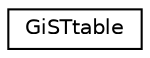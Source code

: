 digraph "Graphical Class Hierarchy"
{
 // INTERACTIVE_SVG=YES
 // LATEX_PDF_SIZE
  edge [fontname="Helvetica",fontsize="10",labelfontname="Helvetica",labelfontsize="10"];
  node [fontname="Helvetica",fontsize="10",shape=record];
  rankdir="LR";
  Node0 [label="GiSTtable",height=0.2,width=0.4,color="black", fillcolor="white", style="filled",URL="$structGiSTtable.html",tooltip=" "];
}
